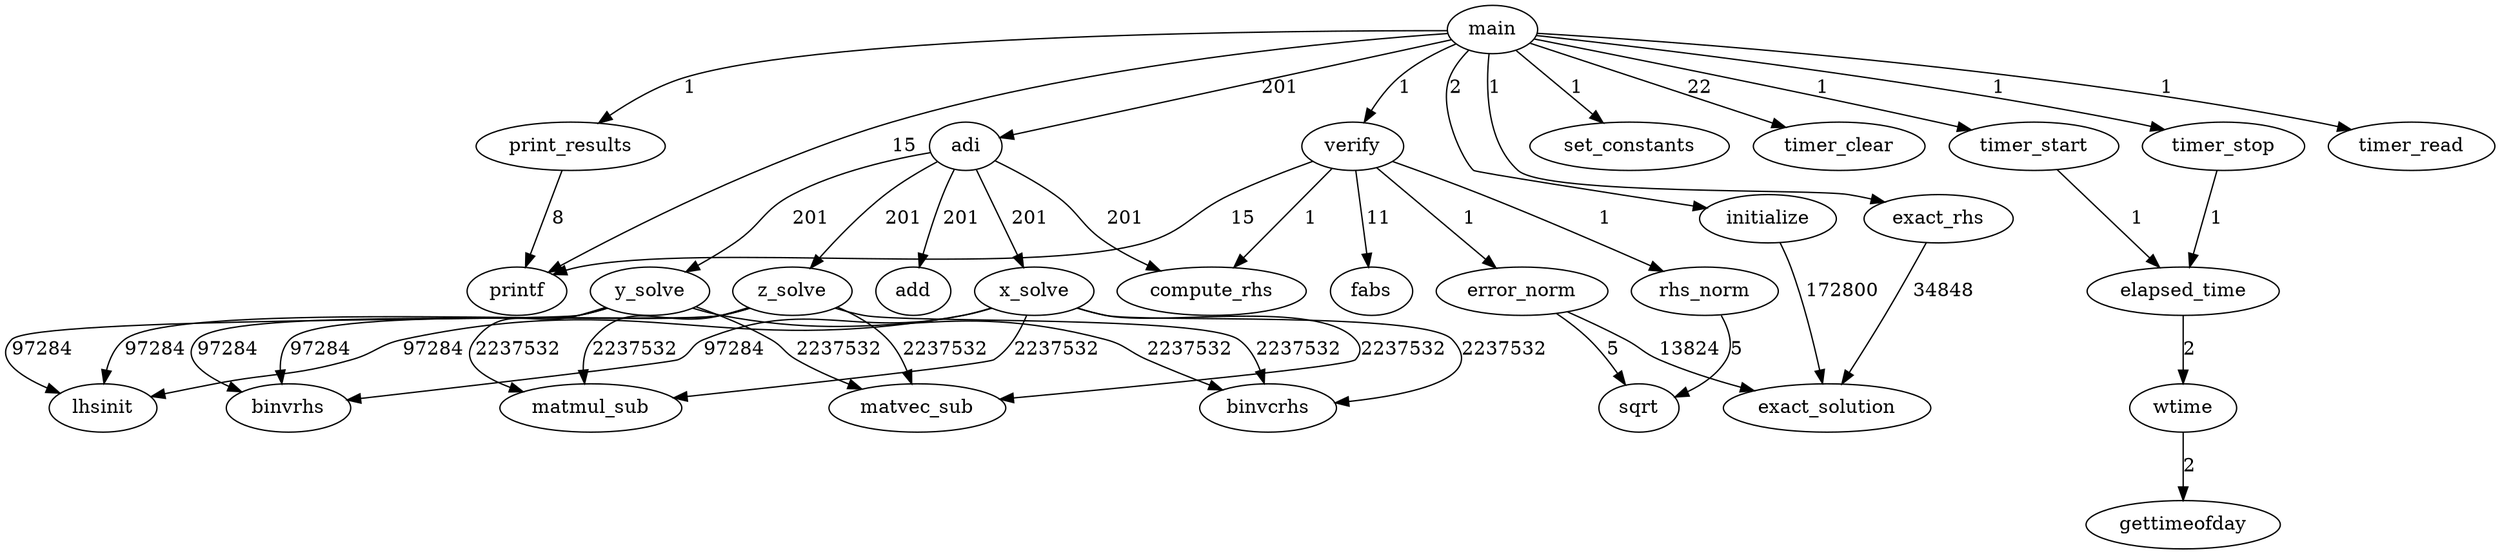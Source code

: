 digraph dynamic_call_graph {

	main -> printf [label="15"];
	main -> set_constants [label="1"];
	main -> timer_clear [label="22"];
	main -> initialize [label="2"];
	main -> exact_rhs [label="1"];
	main -> adi [label="201"];
	main -> timer_start [label="1"];
	main -> timer_stop [label="1"];
	main -> timer_read [label="1"];
	main -> verify [label="1"];
	main -> print_results [label="1"];
	adi -> compute_rhs [label="201"];
	adi -> x_solve [label="201"];
	adi -> y_solve [label="201"];
	adi -> z_solve [label="201"];
	adi -> add [label="201"];
	error_norm -> exact_solution [label="13824"];
	error_norm -> sqrt [label="5"];
	rhs_norm -> sqrt [label="5"];
	exact_rhs -> exact_solution [label="34848"];
	initialize -> exact_solution [label="172800"];
	verify -> error_norm [label="1"];
	verify -> compute_rhs [label="1"];
	verify -> rhs_norm [label="1"];
	verify -> fabs [label="11"];
	verify -> printf [label="15"];
	x_solve -> lhsinit [label="97284"];
	x_solve -> binvcrhs [label="2237532"];
	x_solve -> matvec_sub [label="2237532"];
	x_solve -> matmul_sub [label="2237532"];
	x_solve -> binvrhs [label="97284"];
	y_solve -> lhsinit [label="97284"];
	y_solve -> binvcrhs [label="2237532"];
	y_solve -> matvec_sub [label="2237532"];
	y_solve -> matmul_sub [label="2237532"];
	y_solve -> binvrhs [label="97284"];
	z_solve -> lhsinit [label="97284"];
	z_solve -> binvcrhs [label="2237532"];
	z_solve -> matvec_sub [label="2237532"];
	z_solve -> matmul_sub [label="2237532"];
	z_solve -> binvrhs [label="97284"];
	print_results -> printf [label="8"];
	wtime -> gettimeofday [label="2"];
	elapsed_time -> wtime [label="2"];
	timer_start -> elapsed_time [label="1"];
	timer_stop -> elapsed_time [label="1"];
}

